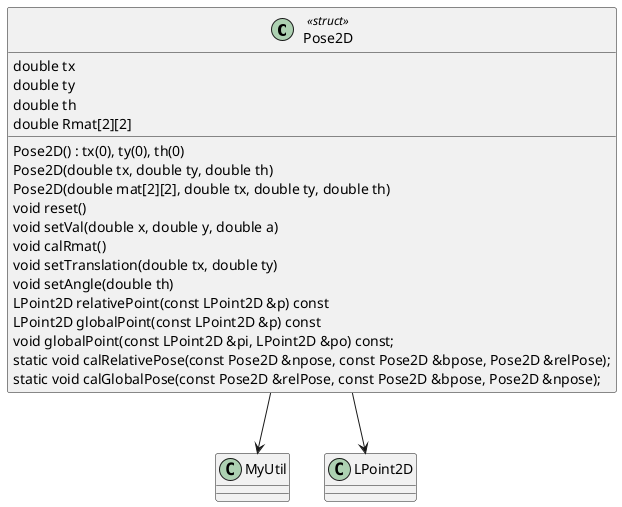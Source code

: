 @startuml

skinparam classAttributeIconSize 0

class Pose2D <<struct>>{
    double tx /' translation x '/
    double ty /' translation y '/
    double th /' rotation angle[deg] '/
    double Rmat[2][2] /' rotation matrix 2x2 '/

    Pose2D() : tx(0), ty(0), th(0)
    Pose2D(double tx, double ty, double th)
    Pose2D(double mat[2][2], double tx, double ty, double th)
    void reset()
    void setVal(double x, double y, double a)
    void calRmat()
    void setTranslation(double tx, double ty)
    void setAngle(double th)
    LPoint2D relativePoint(const LPoint2D &p) const
    LPoint2D globalPoint(const LPoint2D &p) const
    void globalPoint(const LPoint2D &pi, LPoint2D &po) const;
    static void calRelativePose(const Pose2D &npose, const Pose2D &bpose, Pose2D &relPose);
    static void calGlobalPose(const Pose2D &relPose, const Pose2D &bpose, Pose2D &npose);
}

Pose2D --> MyUtil
Pose2D --> LPoint2D

@enduml
